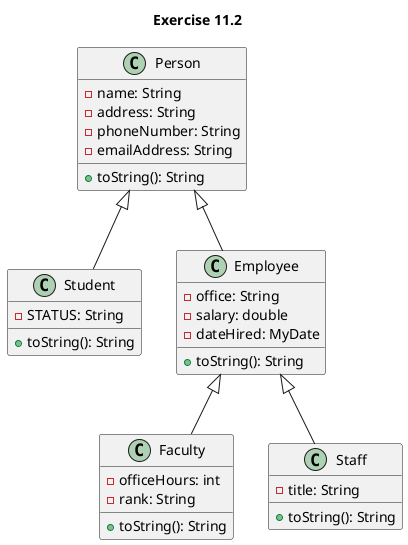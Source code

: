 @startuml "exercise11_12"
title Exercise 11.2
class Person {
    -name: String
    -address: String
    -phoneNumber: String
    -emailAddress: String
    +toString(): String
}

class Student {
    -STATUS: String
    +toString(): String
}

class Employee {
    -office: String
    -salary: double
    -dateHired: MyDate
    +toString(): String
}

class Faculty {
    -officeHours: int
    -rank: String
    +toString(): String
}

class Staff {
    -title: String
    +toString(): String
}

Person <|-- Student
Person <|-- Employee
Employee <|-- Faculty
Employee <|-- Staff
@enduml

